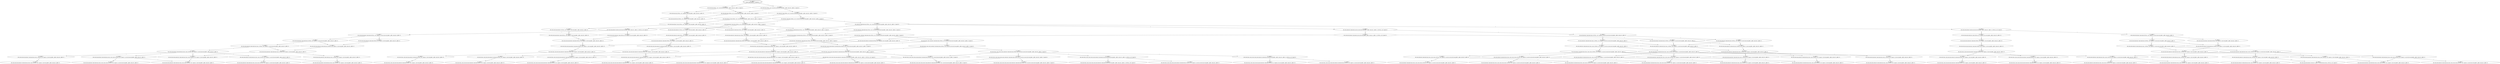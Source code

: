 digraph {
    s0 [peripheries=2,label="{(1,_BAD)} ⊢
$&1.(GenFreshB(&1) | Test(&1))"]
    s1 [label="{(1,_BAD)} ⊢
$&1.$&6.($&2.GF2(&1, &2) | (&1(&3).&1(&4).[&3=&4]_BAD'<_BAD>.$&5.&5'<_BAD>.0 | Inp(&1)))"]
    s2 [label="{(1,_BAD)} ⊢
$&1.$&4.($&2.GF2(&1, &2) | (&1(&3).[&4=&3]_BAD'<_BAD>.$&5.&5'<_BAD>.0 | Inp(&1)))"]
    s3 [label="{(1,_BAD)} ⊢
$&1.$&4.$&6.($&2.GF3(&1, &2) | (&1(&3).[&4=&3]_BAD'<_BAD>.$&5.&5'<_BAD>.0 | Inp(&1)))"]
    s4 [label="{(1,_BAD)} ⊢
$&1.$&6.$&7.($&2.GF3(&1, &2) | (&1(&3).&1(&4).[&3=&4]_BAD'<_BAD>.$&5.&5'<_BAD>.0 | Inp(&1)))"]
    s5 [label="{(1,_BAD)} ⊢
$&1.$&3.$&4.($&2.GF3(&1, &2) | (Inp(&1) | [&3=&4]_BAD'<_BAD>.$&5.&5'<_BAD>.0))"]
    s6 [label="{(1,_BAD)} ⊢
$&1.$&3.$&4.$&6.($&2.GF4(&1, &2) | (Inp(&1) | [&3=&4]_BAD'<_BAD>.$&5.&5'<_BAD>.0))"]
    s7 [label="{(1,_BAD)} ⊢
$&1.$&4.$&6.$&7.($&2.GF4(&1, &2) | (&1(&3).[&4=&3]_BAD'<_BAD>.$&5.&5'<_BAD>.0 | Inp(&1)))"]
    s8 [label="{(1,_BAD)} ⊢
$&1.$&6.$&7.$&8.($&2.GF4(&1, &2) | (&1(&3).&1(&4).[&3=&4]_BAD'<_BAD>.$&5.&5'<_BAD>.0 | Inp(&1)))"]
    s9 [label="{(1,_BAD)} ⊢
$&1.$&3.$&4.$&6.$&7.($&2.GF5(&1, &2) | (Inp(&1) | [&3=&4]_BAD'<_BAD>.$&5.&5'<_BAD>.0))"]
    s10 [label="{(1,_BAD)} ⊢
$&1.$&4.$&6.$&7.$&8.($&2.GF5(&1, &2) | (&1(&3).[&4=&3]_BAD'<_BAD>.$&5.&5'<_BAD>.0 | Inp(&1)))"]
    s11 [label="{(1,_BAD)} ⊢
$&1.$&6.$&7.$&8.$&9.($&2.GF5(&1, &2) | (&1(&3).&1(&4).[&3=&4]_BAD'<_BAD>.$&5.&5'<_BAD>.0 | Inp(&1)))"]
    s12 [label="{(1,_BAD)} ⊢
$&1.$&2.$&3.$&4.$&6.$&7.(GF1(&1, &2) | (Inp(&1) | [&3=&4]_BAD'<_BAD>.$&5.&5'<_BAD>.0))"]
    s13 [label="{(1,_BAD)} ⊢
$&1.$&3.$&4.$&6.$&7.$&8.($&2.GF1(&1, &2) | (Inp(&1) | [&3=&4]_BAD'<_BAD>.$&5.&5'<_BAD>.0))"]
    s14 [label="{(1,_BAD)} ⊢
$&1.$&2.$&3.$&5.$&6.$&7.(GF1(&1, &2) | (Inp(&1) | [&3=&2]_BAD'<_BAD>.$&4.&4'<_BAD>.0))"]
    s15 [label="{(1,_BAD)} ⊢
$&1.$&2.$&4.$&6.$&7.$&8.(&1(&3).[&4=&3]_BAD'<_BAD>.$&5.&5'<_BAD>.0 | (GF1(&1, &2) | Inp(&1)))"]
    s16 [label="{(1,_BAD)} ⊢
$&1.$&4.$&6.$&7.$&8.$&9.($&2.GF1(&1, &2) | (&1(&3).[&4=&3]_BAD'<_BAD>.$&5.&5'<_BAD>.0 | Inp(&1)))"]
    s17 [label="{(1,_BAD)} ⊢
$&1.$&2.$&5.$&6.$&7.$&8.(&1(&3).[&2=&3]_BAD'<_BAD>.$&4.&4'<_BAD>.0 | (GF1(&1, &2) | Inp(&1)))"]
    s18 [label="{(1,_BAD)} ⊢
$&1.$&2.$&6.$&7.$&8.$&9.(&1(&3).&1(&4).[&3=&4]_BAD'<_BAD>.$&5.&5'<_BAD>.0 | (GF1(&1, &2) | Inp(&1)))"]
    s19 [label="{(1,_BAD)} ⊢
$&1.$&10.$&6.$&7.$&8.$&9.($&2.GF1(&1, &2) | (&1(&3).&1(&4).[&3=&4]_BAD'<_BAD>.$&5.&5'<_BAD>.0 | Inp(&1)))"]
    s20 [label="{(1,_BAD)} ⊢
$&1.$&2.$&3.$&4.$&6.$&7.$&8.(GF2(&1, &2) | (Inp(&1) | [&3=&4]_BAD'<_BAD>.$&5.&5'<_BAD>.0))"]
    s21 [label="{(1,_BAD)} ⊢
$&1.$&3.$&4.$&6.$&7.$&8.$&9.($&2.GF2(&1, &2) | (Inp(&1) | [&3=&4]_BAD'<_BAD>.$&5.&5'<_BAD>.0))"]
    s22 [label="{(1,_BAD)} ⊢
$&1.$&2.$&3.$&5.$&6.$&7.$&8.(GF2(&1, &2) | (Inp(&1) | [&3=&2]_BAD'<_BAD>.$&4.&4'<_BAD>.0))"]
    s23 [label="{(1,_BAD)} ⊢
$&1.$&3.$&5.$&6.$&7.$&8.($&9.(GF2(&1, &5) | Inp(&1)) | &1(&2).[&3=&2]_BAD'<_BAD>.$&4.&4'<_BAD>.0)"]
    s24 [label="{(1,_BAD)} ⊢
$&1.$&2.$&4.$&5.$&6.$&7.$&8.(GF2(&4, &5) | (Inp(&4) | [&1=&2]_BAD'<_BAD>.$&3.&3'<_BAD>.0))"]
    s25 [label="{(1,_BAD)} ⊢
$&1.$&10.$&4.$&6.$&7.$&8.$&9.($&2.GF2(&1, &2) | (&1(&3).[&4=&3]_BAD'<_BAD>.$&5.&5'<_BAD>.0 | Inp(&1)))"]
    s26 [label="{(1,_BAD)} ⊢
$&1.$&3.$&5.$&6.$&7.$&8.($&9.(GF2(&1, &3) | Inp(&1)) | &1(&2).[&3=&2]_BAD'<_BAD>.$&4.&4'<_BAD>.0)"]
    s27 [label="{(1,_BAD)} ⊢
$&1.$&2.$&4.$&5.$&6.$&7.$&8.(GF2(&4, &1) | (Inp(&4) | [&1=&2]_BAD'<_BAD>.$&3.&3'<_BAD>.0))"]
    s28 [label="{(1,_BAD)} ⊢
$&1.$&5.$&6.$&7.$&8.$&9.($&10.(GF2(&1, &5) | Inp(&1)) | &1(&2).&1(&3).[&2=&3]_BAD'<_BAD>.$&4.&4'<_BAD>.0)"]
    s29 [label="{(1,_BAD)} ⊢
$&1.$&3.$&5.$&6.$&7.$&8.$&9.(&1(&2).[&3=&2]_BAD'<_BAD>.$&4.&4'<_BAD>.0 | (GF2(&1, &5) | Inp(&1)))"]
    s30 [label="{(1,_BAD)} ⊢
$&1.$&10.$&11.$&6.$&7.$&8.$&9.($&2.GF2(&1, &2) | (&1(&3).&1(&4).[&3=&4]_BAD'<_BAD>.$&5.&5'<_BAD>.0 | Inp(&1)))"]
    s31 [label="{(1,_BAD)} ⊢
$&1.$&2.$&3.$&4.$&6.$&7.$&8.$&9.(GF3(&1, &2) | (Inp(&1) | [&3=&4]_BAD'<_BAD>.$&5.&5'<_BAD>.0))"]
    s32 [label="{(1,_BAD)} ⊢
$&1.$&10.$&3.$&4.$&6.$&7.$&8.$&9.($&2.GF3(&1, &2) | (Inp(&1) | [&3=&4]_BAD'<_BAD>.$&5.&5'<_BAD>.0))"]
    s33 [label="{(1,_BAD)} ⊢
$&1.$&2.$&3.$&5.$&6.$&7.$&8.$&9.(GF3(&1, &2) | (Inp(&1) | [&3=&2]_BAD'<_BAD>.$&4.&4'<_BAD>.0))"]
    s34 [label="{(1,_BAD)} ⊢
$&1.$&2.$&4.$&6.$&7.$&8.($&9.$&10.(GF3(&1, &2) | Inp(&1)) | &1(&3).[&4=&3]_BAD'<_BAD>.$&5.&5'<_BAD>.0)"]
    s35 [label="{(1,_BAD)} ⊢
$&1.$&2.$&3.$&4.$&6.$&7.$&8.($&9.(GF3(&1, &2) | Inp(&1)) | [&3=&4]_BAD'<_BAD>.$&5.&5'<_BAD>.0)"]
    s36 [label="{(1,_BAD)} ⊢
$&1.$&10.$&11.$&4.$&6.$&7.$&8.$&9.($&2.GF3(&1, &2) | (&1(&3).[&4=&3]_BAD'<_BAD>.$&5.&5'<_BAD>.0 | Inp(&1)))"]
    s37 [label="{(1,_BAD)} ⊢
$&1.$&2.$&5.$&6.$&7.$&8.($&9.$&10.(GF3(&1, &2) | Inp(&1)) | &1(&3).[&2=&3]_BAD'<_BAD>.$&4.&4'<_BAD>.0)"]
    s38 [label="{(1,_BAD)} ⊢
$&1.$&2.$&3.$&5.$&6.$&7.$&8.($&9.(GF3(&1, &2) | Inp(&1)) | [&2=&3]_BAD'<_BAD>.$&4.&4'<_BAD>.0)"]
    s39 [label="{(1,_BAD)} ⊢
$&1.$&2.$&3.$&5.$&6.$&7.$&8.$&9.(GF3(&1, &2) | (Inp(&1) | [&2=&3]_BAD'<_BAD>.$&4.&4'<_BAD>.0))"]
    s40 [label="{(1,_BAD)} ⊢
$&1.$&2.$&6.$&7.$&8.$&9.($&10.$&11.(GF3(&1, &2) | Inp(&1)) | &1(&3).&1(&4).[&3=&4]_BAD'<_BAD>.$&5.&5'<_BAD>.0)"]
    s41 [label="{(1,_BAD)} ⊢
$&1.$&2.$&4.$&6.$&7.$&8.$&9.($&10.(GF3(&1, &2) | Inp(&1)) | &1(&3).[&4=&3]_BAD'<_BAD>.$&5.&5'<_BAD>.0)"]
    s42 [label="{(1,_BAD)} ⊢
$&1.$&3.$&5.$&6.$&7.$&8.$&9.($&10.(GF3(&1, &5) | Inp(&1)) | &1(&2).[&3=&2]_BAD'<_BAD>.$&4.&4'<_BAD>.0)"]
    s43 [label="{(1,_BAD)} ⊢
$&1.$&2.$&4.$&5.$&6.$&7.$&8.$&9.(GF3(&4, &5) | (Inp(&4) | [&1=&2]_BAD'<_BAD>.$&3.&3'<_BAD>.0))"]
    s44 [label="{(1,_BAD)} ⊢
$&1.$&10.$&11.$&12.$&6.$&7.$&8.$&9.($&2.GF3(&1, &2) | (&1(&3).&1(&4).[&3=&4]_BAD'<_BAD>.$&5.&5'<_BAD>.0 | Inp(&1)))"]
    s45 [label="{(1,_BAD)} ⊢
$&1.$&10.$&2.$&3.$&4.$&6.$&7.$&8.$&9.(GF4(&1, &2) | (Inp(&1) | [&3=&4]_BAD'<_BAD>.$&5.&5'<_BAD>.0))"]
    s46 [label="{(1,_BAD)} ⊢
$&1.$&10.$&11.$&3.$&4.$&6.$&7.$&8.$&9.($&2.GF4(&1, &2) | (Inp(&1) | [&3=&4]_BAD'<_BAD>.$&5.&5'<_BAD>.0))"]
    s47 [label="{(1,_BAD)} ⊢
$&1.$&10.$&2.$&3.$&5.$&6.$&7.$&8.$&9.(GF4(&1, &2) | (Inp(&1) | [&3=&2]_BAD'<_BAD>.$&4.&4'<_BAD>.0))"]
    s48 [label="{(1,_BAD)} ⊢
$&1.$&2.$&4.$&6.$&7.$&8.($&9.$&10.$&11.(GF4(&1, &2) | Inp(&1)) | &1(&3).[&4=&3]_BAD'<_BAD>.$&5.&5'<_BAD>.0)"]
    s49 [label="{(1,_BAD)} ⊢
$&1.$&2.$&3.$&4.$&6.$&7.$&8.($&9.$&10.(GF4(&1, &2) | Inp(&1)) | [&3=&4]_BAD'<_BAD>.$&5.&5'<_BAD>.0)"]
    s50 [label="{(1,_BAD)} ⊢
$&1.$&10.$&11.$&12.$&4.$&6.$&7.$&8.$&9.($&2.GF4(&1, &2) | (&1(&3).[&4=&3]_BAD'<_BAD>.$&5.&5'<_BAD>.0 | Inp(&1)))"]
    s51 [label="{(1,_BAD)} ⊢
$&1.$&2.$&5.$&6.$&7.$&8.($&9.$&10.$&11.(GF4(&1, &2) | Inp(&1)) | &1(&3).[&2=&3]_BAD'<_BAD>.$&4.&4'<_BAD>.0)"]
    s52 [label="{(1,_BAD)} ⊢
$&1.$&2.$&3.$&5.$&6.$&7.$&8.($&9.$&10.(GF4(&1, &2) | Inp(&1)) | [&2=&3]_BAD'<_BAD>.$&4.&4'<_BAD>.0)"]
    s53 [label="{(1,_BAD)} ⊢
$&1.$&10.$&2.$&3.$&5.$&6.$&7.$&8.$&9.(GF4(&1, &2) | (Inp(&1) | [&2=&3]_BAD'<_BAD>.$&4.&4'<_BAD>.0))"]
    s54 [label="{(1,_BAD)} ⊢
$&1.$&2.$&6.$&7.$&8.$&9.($&10.$&11.$&12.(GF4(&1, &2) | Inp(&1)) | &1(&3).&1(&4).[&3=&4]_BAD'<_BAD>.$&5.&5'<_BAD>.0)"]
    s55 [label="{(1,_BAD)} ⊢
$&1.$&2.$&4.$&6.$&7.$&8.$&9.($&10.$&11.(GF4(&1, &2) | Inp(&1)) | &1(&3).[&4=&3]_BAD'<_BAD>.$&5.&5'<_BAD>.0)"]
    s56 [label="{(1,_BAD)} ⊢
$&1.$&2.$&3.$&4.$&6.$&7.$&8.$&9.($&10.(GF4(&1, &2) | Inp(&1)) | [&3=&4]_BAD'<_BAD>.$&5.&5'<_BAD>.0)"]
    s57 [label="{(1,_BAD)} ⊢
$&1.$&10.$&11.$&12.$&13.$&6.$&7.$&8.$&9.($&2.GF4(&1, &2) | (&1(&3).&1(&4).[&3=&4]_BAD'<_BAD>.$&5.&5'<_BAD>.0 | Inp(&1)))"]
    s58 [label="{(1,_BAD)} ⊢
$&1.$&10.$&11.$&2.$&3.$&4.$&6.$&7.$&8.$&9.(GF5(&1, &2) | (Inp(&1) | [&3=&4]_BAD'<_BAD>.$&5.&5'<_BAD>.0))"]
    s59 [label="{(1,_BAD)} ⊢
$&1.$&10.$&11.$&12.$&3.$&4.$&6.$&7.$&8.$&9.($&2.GF5(&1, &2) | (Inp(&1) | [&3=&4]_BAD'<_BAD>.$&5.&5'<_BAD>.0))"]
    s60 [label="{(1,_BAD)} ⊢
$&1.$&10.$&11.$&2.$&3.$&5.$&6.$&7.$&8.$&9.(GF5(&1, &2) | (Inp(&1) | [&3=&2]_BAD'<_BAD>.$&4.&4'<_BAD>.0))"]
    s61 [label="{(1,_BAD)} ⊢
$&1.$&2.$&4.$&6.$&7.$&8.($&9.$&10.$&11.$&12.(GF5(&1, &2) | Inp(&1)) | &1(&3).[&4=&3]_BAD'<_BAD>.$&5.&5'<_BAD>.0)"]
    s62 [label="{(1,_BAD)} ⊢
$&1.$&2.$&3.$&4.$&6.$&7.$&8.($&9.$&10.$&11.(GF5(&1, &2) | Inp(&1)) | [&3=&4]_BAD'<_BAD>.$&5.&5'<_BAD>.0)"]
    s63 [label="{(1,_BAD)} ⊢
$&1.$&10.$&11.$&12.$&13.$&4.$&6.$&7.$&8.$&9.($&2.GF5(&1, &2) | (&1(&3).[&4=&3]_BAD'<_BAD>.$&5.&5'<_BAD>.0 | Inp(&1)))"]
    s64 [label="{(1,_BAD)} ⊢
$&1.$&2.$&5.$&6.$&7.$&8.($&9.$&10.$&11.$&12.(GF5(&1, &2) | Inp(&1)) | &1(&3).[&2=&3]_BAD'<_BAD>.$&4.&4'<_BAD>.0)"]
    s65 [label="{(1,_BAD)} ⊢
$&1.$&2.$&3.$&5.$&6.$&7.$&8.($&9.$&10.$&11.(GF5(&1, &2) | Inp(&1)) | [&2=&3]_BAD'<_BAD>.$&4.&4'<_BAD>.0)"]
    s66 [label="{(1,_BAD)} ⊢
$&1.$&10.$&11.$&2.$&3.$&5.$&6.$&7.$&8.$&9.(GF5(&1, &2) | (Inp(&1) | [&2=&3]_BAD'<_BAD>.$&4.&4'<_BAD>.0))"]
    s67 [label="{(1,_BAD)} ⊢
$&1.$&2.$&6.$&7.$&8.$&9.($&10.$&11.$&12.$&13.(GF5(&1, &2) | Inp(&1)) | &1(&3).&1(&4).[&3=&4]_BAD'<_BAD>.$&5.&5'<_BAD>.0)"]
    s68 [label="{(1,_BAD)} ⊢
$&1.$&2.$&4.$&6.$&7.$&8.$&9.($&10.$&11.$&12.(GF5(&1, &2) | Inp(&1)) | &1(&3).[&4=&3]_BAD'<_BAD>.$&5.&5'<_BAD>.0)"]
    s69 [label="{(1,_BAD)} ⊢
$&1.$&2.$&3.$&4.$&6.$&7.$&8.$&9.($&10.$&11.(GF5(&1, &2) | Inp(&1)) | [&3=&4]_BAD'<_BAD>.$&5.&5'<_BAD>.0)"]
    s70 [label="{(1,_BAD)} ⊢
$&1.$&10.$&11.$&12.$&13.$&14.$&6.$&7.$&8.$&9.($&2.GF5(&1, &2) | (&1(&3).&1(&4).[&3=&4]_BAD'<_BAD>.$&5.&5'<_BAD>.0 | Inp(&1)))"]
    s71 [label="{(1,_BAD)} ⊢
$&1.$&10.$&11.$&2.$&3.$&4.$&6.$&7.$&8.$&9.(GF1(&1, &2) | (Inp(&1) | [&3=&4]_BAD'<_BAD>.$&5.&5'<_BAD>.0))"]
    s72 [label="{(1,_BAD)} ⊢
$&1.$&10.$&11.$&12.$&2.$&3.$&4.$&6.$&7.$&8.$&9.(GF1(&1, &2) | (Inp(&1) | [&3=&4]_BAD'<_BAD>.$&5.&5'<_BAD>.0))"]
    s73 [label="{(1,_BAD)} ⊢
$&1.$&10.$&11.$&12.$&13.$&3.$&4.$&6.$&7.$&8.$&9.($&2.GF1(&1, &2) | (Inp(&1) | [&3=&4]_BAD'<_BAD>.$&5.&5'<_BAD>.0))"]
    s74 [label="{(1,_BAD)} ⊢
$&1.$&10.$&11.$&2.$&3.$&5.$&6.$&7.$&8.$&9.(GF1(&1, &2) | (Inp(&1) | [&3=&2]_BAD'<_BAD>.$&4.&4'<_BAD>.0))"]
    s75 [label="{(1,_BAD)} ⊢
$&1.$&10.$&11.$&12.$&2.$&3.$&5.$&6.$&7.$&8.$&9.(GF1(&1, &2) | (Inp(&1) | [&3=&2]_BAD'<_BAD>.$&4.&4'<_BAD>.0))"]
    s76 [label="{(1,_BAD)} ⊢
$&1.$&2.$&4.$&6.$&7.$&8.($&9.$&10.$&11.$&12.(GF1(&1, &2) | Inp(&1)) | &1(&3).[&4=&3]_BAD'<_BAD>.$&5.&5'<_BAD>.0)"]
    s77 [label="{(1,_BAD)} ⊢
$&1.$&2.$&4.$&6.$&7.$&8.($&9.$&10.$&11.$&12.$&13.(GF1(&1, &2) | Inp(&1)) | &1(&3).[&4=&3]_BAD'<_BAD>.$&5.&5'<_BAD>.0)"]
    s78 [label="{(1,_BAD)} ⊢
$&1.$&2.$&3.$&5.$&6.$&7.($&8.$&9.$&10.$&11.(GF1(&1, &2) | Inp(&1)) | [&3=&2]_BAD'<_BAD>.$&4.&4'<_BAD>.0)"]
    s79 [label="{(1,_BAD)} ⊢
$&1.$&2.$&3.$&4.$&6.$&7.$&8.($&9.$&10.$&11.$&12.(GF1(&1, &2) | Inp(&1)) | [&3=&4]_BAD'<_BAD>.$&5.&5'<_BAD>.0)"]
    s80 [label="{(1,_BAD)} ⊢
$&1.$&2.$&3.$&4.$&6.$&7.$&8.($&9.$&10.$&11.(GF1(&1, &2) | Inp(&1)) | [&3=&4]_BAD'<_BAD>.$&5.&5'<_BAD>.0)"]
    s81 [label="{(1,_BAD)} ⊢
$&1.$&10.$&11.$&12.$&13.$&2.$&4.$&6.$&7.$&8.$&9.(&1(&3).[&4=&3]_BAD'<_BAD>.$&5.&5'<_BAD>.0 | (GF1(&1, &2) | Inp(&1)))"]
    s82 [label="{(1,_BAD)} ⊢
$&1.$&10.$&11.$&12.$&13.$&14.$&4.$&6.$&7.$&8.$&9.($&2.GF1(&1, &2) | (&1(&3).[&4=&3]_BAD'<_BAD>.$&5.&5'<_BAD>.0 | Inp(&1)))"]
    s83 [label="{(1,_BAD)} ⊢
$&1.$&2.$&5.$&6.$&7.$&8.($&9.$&10.$&11.$&12.(GF1(&1, &2) | Inp(&1)) | &1(&3).[&2=&3]_BAD'<_BAD>.$&4.&4'<_BAD>.0)"]
    s84 [label="{(1,_BAD)} ⊢
$&1.$&2.$&5.$&6.$&7.$&8.($&9.$&10.$&11.$&12.$&13.(GF1(&1, &2) | Inp(&1)) | &1(&3).[&2=&3]_BAD'<_BAD>.$&4.&4'<_BAD>.0)"]
    s85 [label="{(1,_BAD)} ⊢
$&1.$&2.$&4.$&5.$&6.$&7.($&8.$&9.$&10.$&11.(GF1(&1, &2) | Inp(&1)) | [&2=&2]_BAD'<_BAD>.$&3.&3'<_BAD>.0)"]
    s86 [label="{(1,_BAD)} ⊢
$&1.$&2.$&3.$&5.$&6.$&7.$&8.($&9.$&10.$&11.$&12.(GF1(&1, &2) | Inp(&1)) | [&2=&3]_BAD'<_BAD>.$&4.&4'<_BAD>.0)"]
    s87 [label="{(1,_BAD)} ⊢
$&1.$&2.$&3.$&5.$&6.$&7.$&8.($&9.$&10.$&11.(GF1(&1, &2) | Inp(&1)) | [&2=&3]_BAD'<_BAD>.$&4.&4'<_BAD>.0)"]
    s88 [label="{(1,_BAD)} ⊢
$&1.$&10.$&11.$&2.$&3.$&5.$&6.$&7.$&8.$&9.(GF1(&1, &2) | (Inp(&1) | [&2=&3]_BAD'<_BAD>.$&4.&4'<_BAD>.0))"]
    s89 [label="{(1,_BAD)} ⊢
$&1.$&10.$&11.$&12.$&2.$&3.$&5.$&6.$&7.$&8.$&9.(GF1(&1, &2) | (Inp(&1) | [&2=&3]_BAD'<_BAD>.$&4.&4'<_BAD>.0))"]
    s90 [label="{(1,_BAD)} ⊢
$&1.$&2.$&6.$&7.$&8.$&9.($&10.$&11.$&12.$&13.(GF1(&1, &2) | Inp(&1)) | &1(&3).&1(&4).[&3=&4]_BAD'<_BAD>.$&5.&5'<_BAD>.0)"]
    s91 [label="{(1,_BAD)} ⊢
$&1.$&2.$&6.$&7.$&8.$&9.($&10.$&11.$&12.$&13.$&14.(GF1(&1, &2) | Inp(&1)) | &1(&3).&1(&4).[&3=&4]_BAD'<_BAD>.$&5.&5'<_BAD>.0)"]
    s92 [label="{(1,_BAD)} ⊢
$&1.$&2.$&4.$&6.$&7.$&8.$&9.($&10.$&11.$&12.$&13.(GF1(&1, &2) | Inp(&1)) | &1(&3).[&4=&3]_BAD'<_BAD>.$&5.&5'<_BAD>.0)"]
    s93 [label="{(1,_BAD)} ⊢
$&1.$&2.$&4.$&6.$&7.$&8.$&9.($&10.$&11.$&12.(GF1(&1, &2) | Inp(&1)) | &1(&3).[&4=&3]_BAD'<_BAD>.$&5.&5'<_BAD>.0)"]
    s94 [label="{(1,_BAD)} ⊢
$&1.$&2.$&3.$&5.$&6.$&7.$&8.($&9.$&10.$&11.(GF1(&1, &2) | Inp(&1)) | [&3=&2]_BAD'<_BAD>.$&4.&4'<_BAD>.0)"]
    s95 [label="{(1,_BAD)} ⊢
$&1.$&2.$&3.$&4.$&6.$&7.$&8.$&9.($&10.$&11.$&12.(GF1(&1, &2) | Inp(&1)) | [&3=&4]_BAD'<_BAD>.$&5.&5'<_BAD>.0)"]
    s96 [label="{(1,_BAD)} ⊢
$&1.$&2.$&3.$&4.$&6.$&7.$&8.$&9.($&10.$&11.(GF1(&1, &2) | Inp(&1)) | [&3=&4]_BAD'<_BAD>.$&5.&5'<_BAD>.0)"]
    s97 [label="{(1,_BAD)} ⊢
$&1.$&10.$&11.$&12.$&13.$&2.$&5.$&6.$&7.$&8.$&9.(&1(&3).[&2=&3]_BAD'<_BAD>.$&4.&4'<_BAD>.0 | (GF1(&1, &2) | Inp(&1)))"]
    s98 [label="{(1,_BAD)} ⊢
$&1.$&10.$&11.$&12.$&13.$&14.$&2.$&6.$&7.$&8.$&9.(&1(&3).&1(&4).[&3=&4]_BAD'<_BAD>.$&5.&5'<_BAD>.0 | (GF1(&1, &2) | Inp(&1)))"]
    s99 [label="{(1,_BAD)} ⊢
$&1.$&10.$&11.$&12.$&13.$&14.$&15.$&6.$&7.$&8.$&9.($&2.GF1(&1, &2) | (&1(&3).&1(&4).[&3=&4]_BAD'<_BAD>.$&5.&5'<_BAD>.0 | Inp(&1)))"]
    s100 [label="{(1,_BAD)} ⊢
$&1.$&10.$&11.$&12.$&2.$&3.$&4.$&6.$&7.$&8.$&9.(GF2(&1, &2) | (Inp(&1) | [&3=&4]_BAD'<_BAD>.$&5.&5'<_BAD>.0))"]
    s101 [label="{(1,_BAD)} ⊢
$&1.$&10.$&11.$&12.$&13.$&2.$&3.$&4.$&6.$&7.$&8.$&9.(GF2(&1, &2) | (Inp(&1) | [&3=&4]_BAD'<_BAD>.$&5.&5'<_BAD>.0))"]
    s102 [label="{(1,_BAD)} ⊢
$&1.$&10.$&11.$&12.$&13.$&14.$&3.$&4.$&6.$&7.$&8.$&9.($&2.GF2(&1, &2) | (Inp(&1) | [&3=&4]_BAD'<_BAD>.$&5.&5'<_BAD>.0))"]
    s103 [label="{(1,_BAD)} ⊢
$&1.$&10.$&11.$&12.$&2.$&3.$&5.$&6.$&7.$&8.$&9.(GF2(&1, &2) | (Inp(&1) | [&3=&2]_BAD'<_BAD>.$&4.&4'<_BAD>.0))"]
    s104 [label="{(1,_BAD)} ⊢
$&1.$&10.$&11.$&12.$&13.$&2.$&3.$&5.$&6.$&7.$&8.$&9.(GF2(&1, &2) | (Inp(&1) | [&3=&2]_BAD'<_BAD>.$&4.&4'<_BAD>.0))"]
    s105 [label="{(1,_BAD)} ⊢
$&1.$&2.$&4.$&6.$&7.$&8.($&9.$&10.$&11.$&12.$&13.(GF2(&1, &2) | Inp(&1)) | &1(&3).[&4=&3]_BAD'<_BAD>.$&5.&5'<_BAD>.0)"]
    s106 [label="{(1,_BAD)} ⊢
$&1.$&2.$&3.$&4.$&6.$&7.$&8.($&9.$&10.$&11.$&12.(GF2(&1, &2) | Inp(&1)) | [&3=&4]_BAD'<_BAD>.$&5.&5'<_BAD>.0)"]
    s107 [label="{(1,_BAD)} ⊢
$&1.$&2.$&4.$&6.$&7.$&8.($&9.$&10.$&11.$&12.$&13.$&14.(GF2(&1, &2) | Inp(&1)) | &1(&3).[&4=&3]_BAD'<_BAD>.$&5.&5'<_BAD>.0)"]
    s108 [label="{(1,_BAD)} ⊢
$&1.$&2.$&3.$&4.$&6.$&7.$&8.($&9.$&10.$&11.$&12.$&13.(GF2(&1, &2) | Inp(&1)) | [&3=&4]_BAD'<_BAD>.$&5.&5'<_BAD>.0)"]
    s109 [label="{(1,_BAD)} ⊢
$&1.$&2.$&3.$&5.$&6.$&7.($&8.$&9.$&10.$&11.$&12.(GF2(&1, &2) | Inp(&1)) | [&3=&2]_BAD'<_BAD>.$&4.&4'<_BAD>.0)"]
    s110 [label="{(1,_BAD)} ⊢
$&1.$&10.$&11.$&12.$&13.$&3.$&5.$&6.$&7.$&8.$&9.($&14.(GF2(&1, &5) | Inp(&1)) | &1(&2).[&3=&2]_BAD'<_BAD>.$&4.&4'<_BAD>.0)"]
    s111 [label="{(1,_BAD)} ⊢
$&1.$&10.$&11.$&12.$&13.$&2.$&4.$&5.$&6.$&7.$&8.$&9.(GF2(&4, &5) | (Inp(&4) | [&1=&2]_BAD'<_BAD>.$&3.&3'<_BAD>.0))"]
    s112 [label="{(1,_BAD)} ⊢
$&1.$&10.$&11.$&12.$&13.$&14.$&15.$&4.$&6.$&7.$&8.$&9.($&2.GF2(&1, &2) | (&1(&3).[&4=&3]_BAD'<_BAD>.$&5.&5'<_BAD>.0 | Inp(&1)))"]
    s113 [label="{(1,_BAD)} ⊢
$&1.$&2.$&5.$&6.$&7.$&8.($&9.$&10.$&11.$&12.$&13.(GF2(&1, &2) | Inp(&1)) | &1(&3).[&2=&3]_BAD'<_BAD>.$&4.&4'<_BAD>.0)"]
    s114 [label="{(1,_BAD)} ⊢
$&1.$&2.$&3.$&5.$&6.$&7.$&8.($&9.$&10.$&11.$&12.(GF2(&1, &2) | Inp(&1)) | [&2=&3]_BAD'<_BAD>.$&4.&4'<_BAD>.0)"]
    s115 [label="{(1,_BAD)} ⊢
$&1.$&2.$&5.$&6.$&7.$&8.($&9.$&10.$&11.$&12.$&13.$&14.(GF2(&1, &2) | Inp(&1)) | &1(&3).[&2=&3]_BAD'<_BAD>.$&4.&4'<_BAD>.0)"]
    s116 [label="{(1,_BAD)} ⊢
$&1.$&2.$&3.$&5.$&6.$&7.$&8.($&9.$&10.$&11.$&12.$&13.(GF2(&1, &2) | Inp(&1)) | [&2=&3]_BAD'<_BAD>.$&4.&4'<_BAD>.0)"]
    s117 [label="{(1,_BAD)} ⊢
$&1.$&2.$&4.$&5.$&6.$&7.($&8.$&9.$&10.$&11.$&12.(GF2(&1, &2) | Inp(&1)) | [&2=&2]_BAD'<_BAD>.$&3.&3'<_BAD>.0)"]
    s118 [label="{(1,_BAD)} ⊢
$&1.$&2.$&4.$&5.$&6.$&7.($&3.&3'<_BAD>.0 | $&8.$&9.$&10.$&11.(GF1(&1, &2) | Inp(&1)))"]
    s119 [label="{(1,_BAD)} ⊢
$&1.$&10.$&11.$&12.$&2.$&3.$&5.$&6.$&7.$&8.$&9.(GF2(&1, &2) | (Inp(&1) | [&2=&3]_BAD'<_BAD>.$&4.&4'<_BAD>.0))"]
    s120 [label="{(1,_BAD)} ⊢
$&1.$&10.$&11.$&12.$&13.$&2.$&3.$&5.$&6.$&7.$&8.$&9.(GF2(&1, &2) | (Inp(&1) | [&2=&3]_BAD'<_BAD>.$&4.&4'<_BAD>.0))"]
    s121 [label="{(1,_BAD)} ⊢
$&1.$&2.$&6.$&7.$&8.$&9.($&10.$&11.$&12.$&13.$&14.(GF2(&1, &2) | Inp(&1)) | &1(&3).&1(&4).[&3=&4]_BAD'<_BAD>.$&5.&5'<_BAD>.0)"]
    s122 [label="{(1,_BAD)} ⊢
$&1.$&2.$&4.$&6.$&7.$&8.$&9.($&10.$&11.$&12.$&13.(GF2(&1, &2) | Inp(&1)) | &1(&3).[&4=&3]_BAD'<_BAD>.$&5.&5'<_BAD>.0)"]
    s123 [label="{(1,_BAD)} ⊢
$&1.$&2.$&6.$&7.$&8.$&9.($&10.$&11.$&12.$&13.$&14.$&15.(GF2(&1, &2) | Inp(&1)) | &1(&3).&1(&4).[&3=&4]_BAD'<_BAD>.$&5.&5'<_BAD>.0)"]
    s124 [label="{(1,_BAD)} ⊢
$&1.$&2.$&4.$&6.$&7.$&8.$&9.($&10.$&11.$&12.$&13.$&14.(GF2(&1, &2) | Inp(&1)) | &1(&3).[&4=&3]_BAD'<_BAD>.$&5.&5'<_BAD>.0)"]
    s125 [label="{(1,_BAD)} ⊢
$&1.$&2.$&3.$&4.$&6.$&7.$&8.$&9.($&10.$&11.$&12.$&13.(GF2(&1, &2) | Inp(&1)) | [&3=&4]_BAD'<_BAD>.$&5.&5'<_BAD>.0)"]
    s126 [label="{(1,_BAD)} ⊢
$&1.$&2.$&3.$&4.$&6.$&7.$&8.$&9.($&10.$&11.$&12.(GF2(&1, &2) | Inp(&1)) | [&3=&4]_BAD'<_BAD>.$&5.&5'<_BAD>.0)"]
    s127 [label="{(1,_BAD)} ⊢
$&1.$&2.$&3.$&5.$&6.$&7.$&8.($&9.$&10.$&11.$&12.(GF2(&1, &2) | Inp(&1)) | [&3=&2]_BAD'<_BAD>.$&4.&4'<_BAD>.0)"]
    s128 [label="{(1,_BAD)} ⊢
$&1.$&10.$&11.$&12.$&13.$&3.$&5.$&6.$&7.$&8.$&9.($&14.(GF2(&1, &3) | Inp(&1)) | &1(&2).[&3=&2]_BAD'<_BAD>.$&4.&4'<_BAD>.0)"]
    s129 [label="{(1,_BAD)} ⊢
$&1.$&10.$&11.$&12.$&13.$&2.$&4.$&5.$&6.$&7.$&8.$&9.(GF2(&4, &1) | (Inp(&4) | [&1=&2]_BAD'<_BAD>.$&3.&3'<_BAD>.0))"]
    s130 [label="{(1,_BAD)} ⊢
$&1.$&10.$&11.$&12.$&13.$&14.$&5.$&6.$&7.$&8.$&9.($&15.(GF2(&1, &5) | Inp(&1)) | &1(&2).&1(&3).[&2=&3]_BAD'<_BAD>.$&4.&4'<_BAD>.0)"]
    s131 [label="{(1,_BAD)} ⊢
$&1.$&10.$&11.$&12.$&13.$&14.$&3.$&5.$&6.$&7.$&8.$&9.(&1(&2).[&3=&2]_BAD'<_BAD>.$&4.&4'<_BAD>.0 | (GF2(&1, &5) | Inp(&1)))"]
    s132 [label="{(1,_BAD)} ⊢
$&1.$&10.$&11.$&12.$&13.$&14.$&15.$&16.$&6.$&7.$&8.$&9.($&2.GF2(&1, &2) | (&1(&3).&1(&4).[&3=&4]_BAD'<_BAD>.$&5.&5'<_BAD>.0 | Inp(&1)))"]

    s0 -> s1 [label="τ"]
    s0 -> s2 [label="τ"]
    s1 -> s3 [label="τ"]
    s1 -> s4 [label="τ"]
    s2 -> s5 [label="τ"]
    s2 -> s3 [label="τ"]
    s3 -> s6 [label="τ"]
    s3 -> s7 [label="τ"]
    s4 -> s7 [label="τ"]
    s4 -> s8 [label="τ"]
    s5 -> s6 [label="τ"]
    s6 -> s9 [label="τ"]
    s7 -> s9 [label="τ"]
    s7 -> s10 [label="τ"]
    s8 -> s10 [label="τ"]
    s8 -> s11 [label="τ"]
    s9 -> s12 [label="τ"]
    s9 -> s13 [label="τ"]
    s10 -> s14 [label="τ"]
    s10 -> s15 [label="τ"]
    s10 -> s13 [label="τ"]
    s10 -> s16 [label="τ"]
    s11 -> s17 [label="τ"]
    s11 -> s18 [label="τ"]
    s11 -> s16 [label="τ"]
    s11 -> s19 [label="τ"]
    s12 -> s20 [label="τ"]
    s13 -> s21 [label="τ"]
    s14 -> s22 [label="τ"]
    s15 -> s23 [label="τ"]
    s15 -> s24 [label="τ"]
    s16 -> s21 [label="τ"]
    s16 -> s25 [label="τ"]
    s17 -> s26 [label="τ"]
    s17 -> s27 [label="τ"]
    s18 -> s28 [label="τ"]
    s18 -> s29 [label="τ"]
    s19 -> s25 [label="τ"]
    s19 -> s30 [label="τ"]
    s20 -> s31 [label="τ"]
    s21 -> s32 [label="τ"]
    s22 -> s33 [label="τ"]
    s23 -> s34 [label="τ"]
    s23 -> s35 [label="τ"]
    s24 -> s31 [label="τ"]
    s25 -> s32 [label="τ"]
    s25 -> s36 [label="τ"]
    s26 -> s37 [label="τ"]
    s26 -> s38 [label="τ"]
    s27 -> s39 [label="τ"]
    s28 -> s40 [label="τ"]
    s28 -> s41 [label="τ"]
    s29 -> s42 [label="τ"]
    s29 -> s43 [label="τ"]
    s30 -> s36 [label="τ"]
    s30 -> s44 [label="τ"]
    s31 -> s45 [label="τ"]
    s32 -> s46 [label="τ"]
    s33 -> s47 [label="τ"]
    s34 -> s48 [label="τ"]
    s34 -> s49 [label="τ"]
    s35 -> s49 [label="τ"]
    s36 -> s46 [label="τ"]
    s36 -> s50 [label="τ"]
    s37 -> s51 [label="τ"]
    s37 -> s52 [label="τ"]
    s38 -> s52 [label="τ"]
    s39 -> s53 [label="τ"]
    s40 -> s54 [label="τ"]
    s40 -> s55 [label="τ"]
    s41 -> s55 [label="τ"]
    s41 -> s56 [label="τ"]
    s42 -> s55 [label="τ"]
    s42 -> s56 [label="τ"]
    s43 -> s45 [label="τ"]
    s44 -> s50 [label="τ"]
    s44 -> s57 [label="τ"]
    s45 -> s58 [label="τ"]
    s46 -> s59 [label="τ"]
    s47 -> s60 [label="τ"]
    s48 -> s61 [label="τ"]
    s48 -> s62 [label="τ"]
    s49 -> s62 [label="τ"]
    s50 -> s59 [label="τ"]
    s50 -> s63 [label="τ"]
    s51 -> s64 [label="τ"]
    s51 -> s65 [label="τ"]
    s52 -> s65 [label="τ"]
    s53 -> s66 [label="τ"]
    s54 -> s67 [label="τ"]
    s54 -> s68 [label="τ"]
    s55 -> s68 [label="τ"]
    s55 -> s69 [label="τ"]
    s56 -> s69 [label="τ"]
    s57 -> s63 [label="τ"]
    s57 -> s70 [label="τ"]
    s58 -> s71 [label="τ"]
    s58 -> s72 [label="τ"]
    s59 -> s72 [label="τ"]
    s59 -> s73 [label="τ"]
    s60 -> s74 [label="τ"]
    s60 -> s75 [label="τ"]
    s61 -> s76 [label="τ"]
    s61 -> s77 [label="τ"]
    s61 -> s78 [label="τ"]
    s61 -> s79 [label="τ"]
    s62 -> s80 [label="τ"]
    s62 -> s79 [label="τ"]
    s63 -> s75 [label="τ"]
    s63 -> s81 [label="τ"]
    s63 -> s73 [label="τ"]
    s63 -> s82 [label="τ"]
    s64 -> s83 [label="τ"]
    s64 -> s84 [label="τ"]
    s64 -> s85 [label="τ"]
    s64 -> s86 [label="τ"]
    s65 -> s87 [label="τ"]
    s65 -> s86 [label="τ"]
    s66 -> s88 [label="τ"]
    s66 -> s89 [label="τ"]
    s67 -> s90 [label="τ"]
    s67 -> s91 [label="τ"]
    s67 -> s83 [label="τ"]
    s67 -> s92 [label="τ"]
    s68 -> s93 [label="τ"]
    s68 -> s92 [label="τ"]
    s68 -> s94 [label="τ"]
    s68 -> s95 [label="τ"]
    s69 -> s96 [label="τ"]
    s69 -> s95 [label="τ"]
    s70 -> s97 [label="τ"]
    s70 -> s98 [label="τ"]
    s70 -> s82 [label="τ"]
    s70 -> s99 [label="τ"]
    s71 -> s100 [label="τ"]
    s72 -> s101 [label="τ"]
    s73 -> s102 [label="τ"]
    s74 -> s103 [label="τ"]
    s75 -> s104 [label="τ"]
    s76 -> s105 [label="τ"]
    s76 -> s106 [label="τ"]
    s77 -> s107 [label="τ"]
    s77 -> s108 [label="τ"]
    s78 -> s109 [label="τ"]
    s79 -> s108 [label="τ"]
    s80 -> s106 [label="τ"]
    s81 -> s110 [label="τ"]
    s81 -> s111 [label="τ"]
    s82 -> s102 [label="τ"]
    s82 -> s112 [label="τ"]
    s83 -> s113 [label="τ"]
    s83 -> s114 [label="τ"]
    s84 -> s115 [label="τ"]
    s84 -> s116 [label="τ"]
    s85 -> s117 [label="τ"]
    s85 -> s118 [label="1' 1"]
    s86 -> s116 [label="τ"]
    s87 -> s114 [label="τ"]
    s88 -> s119 [label="τ"]
    s89 -> s120 [label="τ"]
    s90 -> s121 [label="τ"]
    s90 -> s122 [label="τ"]
    s91 -> s123 [label="τ"]
    s91 -> s124 [label="τ"]
    s92 -> s124 [label="τ"]
    s92 -> s125 [label="τ"]
    s93 -> s122 [label="τ"]
    s93 -> s126 [label="τ"]
    s94 -> s127 [label="τ"]
    s95 -> s125 [label="τ"]
    s96 -> s126 [label="τ"]
    s97 -> s128 [label="τ"]
    s97 -> s129 [label="τ"]
    s98 -> s130 [label="τ"]
    s98 -> s131 [label="τ"]
    s99 -> s112 [label="τ"]
    s99 -> s132 [label="τ"]
}
